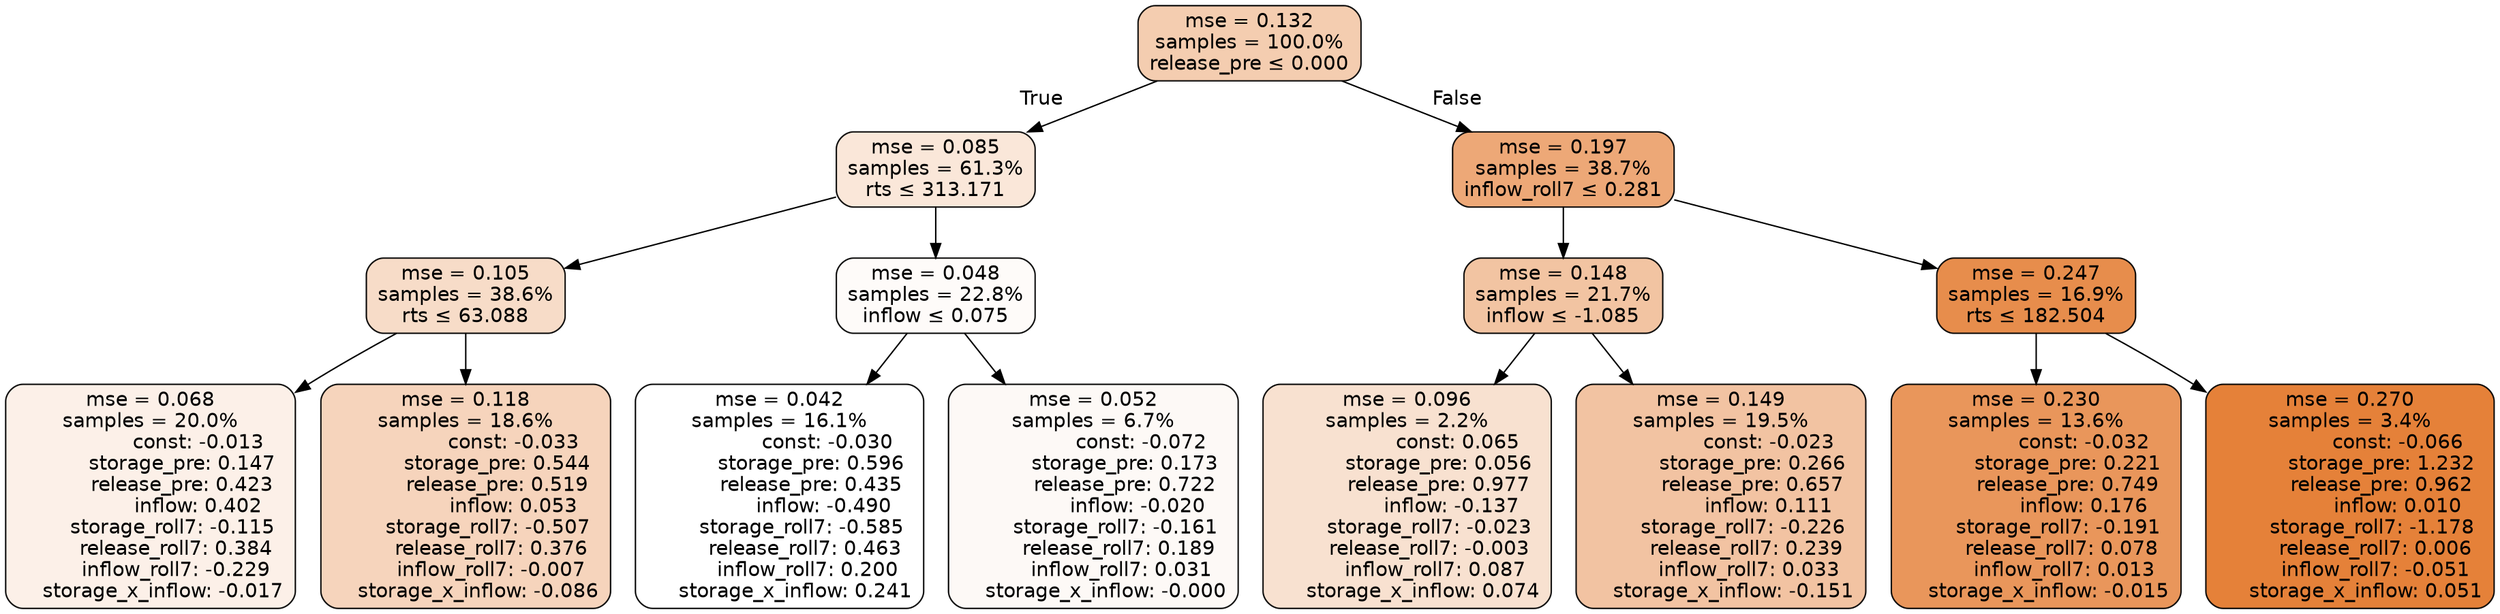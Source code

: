 digraph tree {
bgcolor="transparent"
node [shape=rectangle, style="filled, rounded", color="black", fontname=helvetica] ;
edge [fontname=helvetica] ;
	"0" [label="mse = 0.132
samples = 100.0%
release_pre &le; 0.000", fillcolor="#f4cdb0"]
	"1" [label="mse = 0.085
samples = 61.3%
rts &le; 313.171", fillcolor="#fae7d9"]
	"2" [label="mse = 0.105
samples = 38.6%
rts &le; 63.088", fillcolor="#f7dcc8"]
	"3" [label="mse = 0.068
samples = 20.0%
               const: -0.013
          storage_pre: 0.147
          release_pre: 0.423
               inflow: 0.402
       storage_roll7: -0.115
        release_roll7: 0.384
        inflow_roll7: -0.229
    storage_x_inflow: -0.017", fillcolor="#fcf0e8"]
	"4" [label="mse = 0.118
samples = 18.6%
               const: -0.033
          storage_pre: 0.544
          release_pre: 0.519
               inflow: 0.053
       storage_roll7: -0.507
        release_roll7: 0.376
        inflow_roll7: -0.007
    storage_x_inflow: -0.086", fillcolor="#f6d4bc"]
	"5" [label="mse = 0.048
samples = 22.8%
inflow &le; 0.075", fillcolor="#fefbf9"]
	"6" [label="mse = 0.042
samples = 16.1%
               const: -0.030
          storage_pre: 0.596
          release_pre: 0.435
              inflow: -0.490
       storage_roll7: -0.585
        release_roll7: 0.463
         inflow_roll7: 0.200
     storage_x_inflow: 0.241", fillcolor="#ffffff"]
	"7" [label="mse = 0.052
samples = 6.7%
               const: -0.072
          storage_pre: 0.173
          release_pre: 0.722
              inflow: -0.020
       storage_roll7: -0.161
        release_roll7: 0.189
         inflow_roll7: 0.031
    storage_x_inflow: -0.000", fillcolor="#fdf9f6"]
	"8" [label="mse = 0.197
samples = 38.7%
inflow_roll7 &le; 0.281", fillcolor="#eda877"]
	"9" [label="mse = 0.148
samples = 21.7%
inflow &le; -1.085", fillcolor="#f2c4a2"]
	"10" [label="mse = 0.096
samples = 2.2%
                const: 0.065
          storage_pre: 0.056
          release_pre: 0.977
              inflow: -0.137
       storage_roll7: -0.023
       release_roll7: -0.003
         inflow_roll7: 0.087
     storage_x_inflow: 0.074", fillcolor="#f8e1d0"]
	"11" [label="mse = 0.149
samples = 19.5%
               const: -0.023
          storage_pre: 0.266
          release_pre: 0.657
               inflow: 0.111
       storage_roll7: -0.226
        release_roll7: 0.239
         inflow_roll7: 0.033
    storage_x_inflow: -0.151", fillcolor="#f2c3a2"]
	"12" [label="mse = 0.247
samples = 16.9%
rts &le; 182.504", fillcolor="#e78d4c"]
	"13" [label="mse = 0.230
samples = 13.6%
               const: -0.032
          storage_pre: 0.221
          release_pre: 0.749
               inflow: 0.176
       storage_roll7: -0.191
        release_roll7: 0.078
         inflow_roll7: 0.013
    storage_x_inflow: -0.015", fillcolor="#e9965b"]
	"14" [label="mse = 0.270
samples = 3.4%
               const: -0.066
          storage_pre: 1.232
          release_pre: 0.962
               inflow: 0.010
       storage_roll7: -1.178
        release_roll7: 0.006
        inflow_roll7: -0.051
     storage_x_inflow: 0.051", fillcolor="#e58139"]

	"0" -> "1" [labeldistance=2.5, labelangle=45, headlabel="True"]
	"1" -> "2"
	"2" -> "3"
	"2" -> "4"
	"1" -> "5"
	"5" -> "6"
	"5" -> "7"
	"0" -> "8" [labeldistance=2.5, labelangle=-45, headlabel="False"]
	"8" -> "9"
	"9" -> "10"
	"9" -> "11"
	"8" -> "12"
	"12" -> "13"
	"12" -> "14"
}